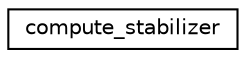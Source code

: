 digraph "Graphical Class Hierarchy"
{
  edge [fontname="Helvetica",fontsize="10",labelfontname="Helvetica",labelfontsize="10"];
  node [fontname="Helvetica",fontsize="10",shape=record];
  rankdir="LR";
  Node0 [label="compute_stabilizer",height=0.2,width=0.4,color="black", fillcolor="white", style="filled",URL="$d8/d30/classcompute__stabilizer.html"];
}
